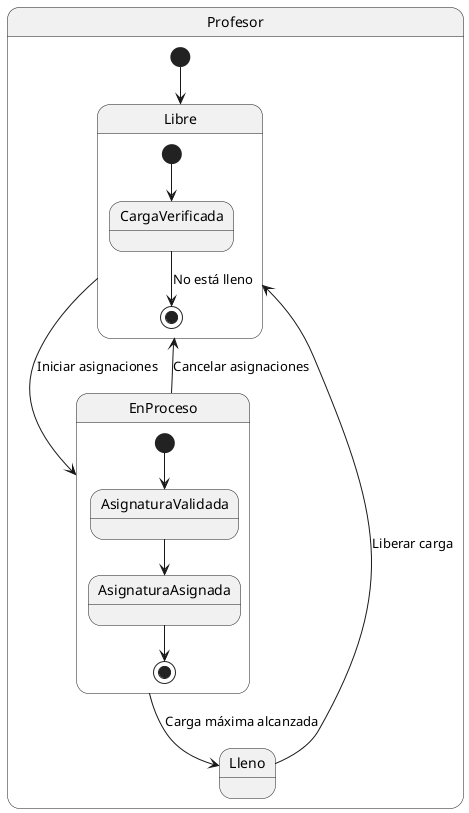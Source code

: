 @startuml
state Profesor {
    [*] --> Libre

    state Libre {
        [*] --> CargaVerificada
        CargaVerificada --> [*]: No está lleno
    }

    state EnProceso {
        [*] --> AsignaturaValidada
        AsignaturaValidada --> AsignaturaAsignada
        AsignaturaAsignada --> [*]
    }

    Libre --> EnProceso: Iniciar asignaciones
    EnProceso --> Lleno: Carga máxima alcanzada
    Lleno --> Libre: Liberar carga
    EnProceso --> Libre: Cancelar asignaciones
}
@enduml